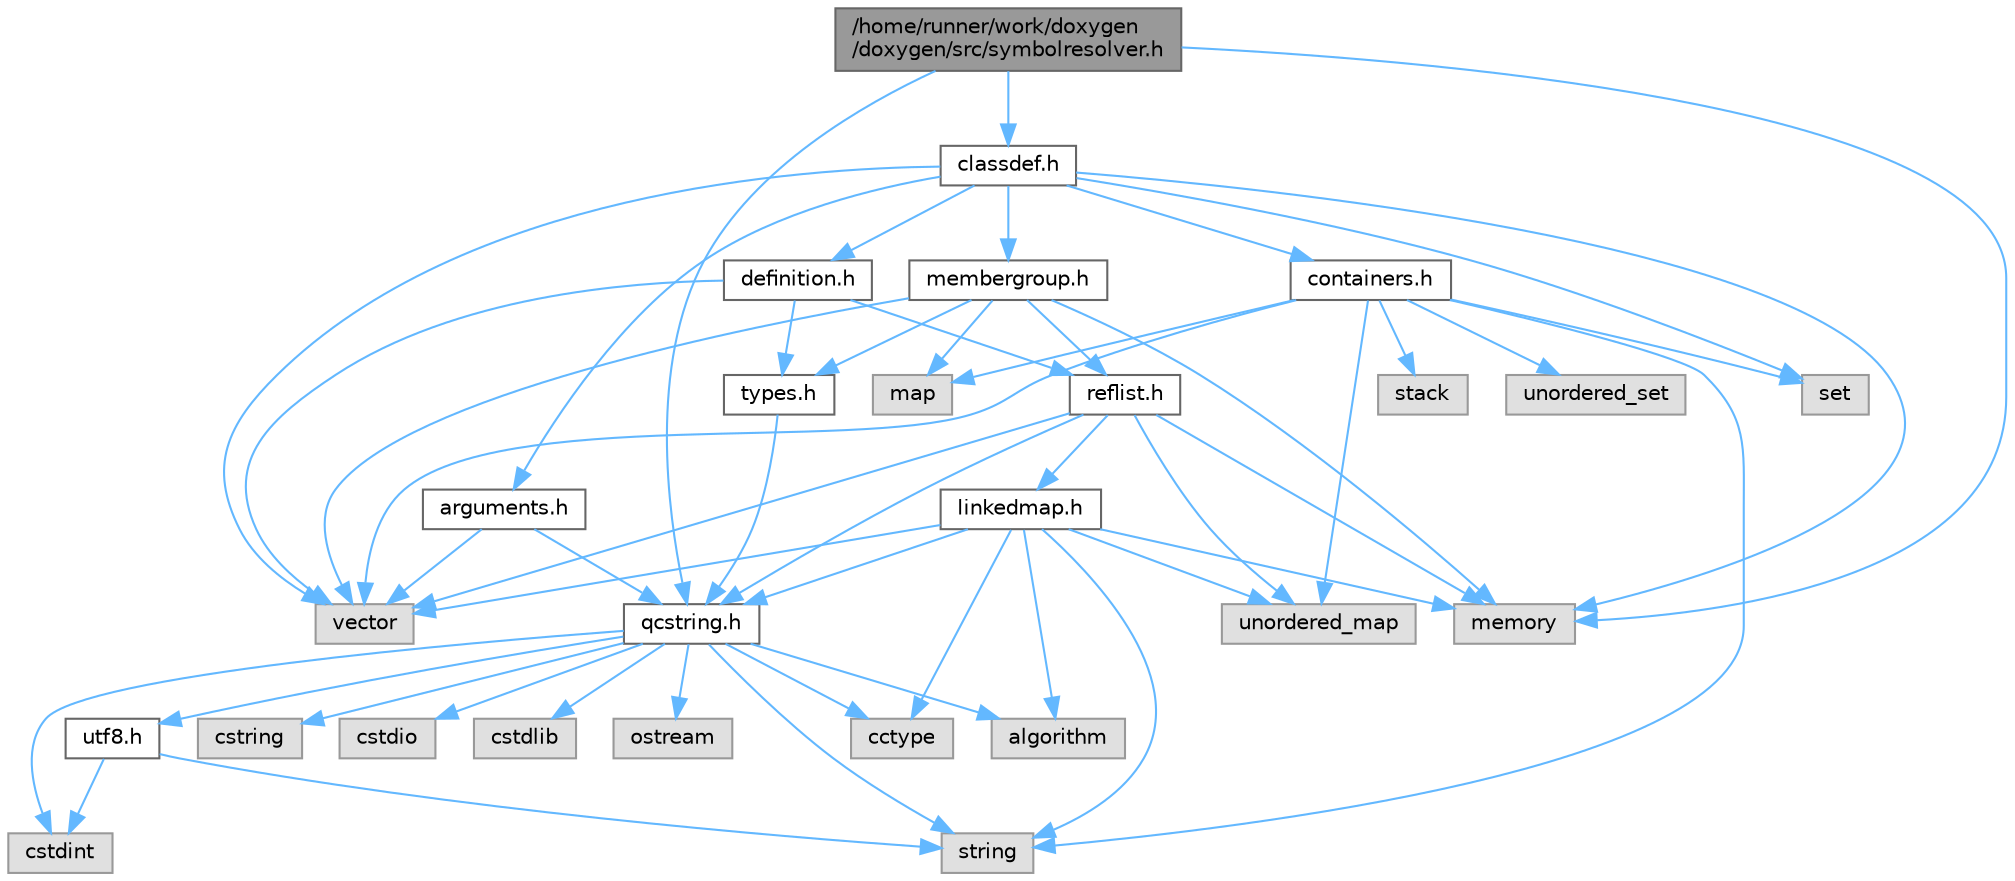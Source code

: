 digraph "/home/runner/work/doxygen/doxygen/src/symbolresolver.h"
{
 // INTERACTIVE_SVG=YES
 // LATEX_PDF_SIZE
  bgcolor="transparent";
  edge [fontname=Helvetica,fontsize=10,labelfontname=Helvetica,labelfontsize=10];
  node [fontname=Helvetica,fontsize=10,shape=box,height=0.2,width=0.4];
  Node1 [id="Node000001",label="/home/runner/work/doxygen\l/doxygen/src/symbolresolver.h",height=0.2,width=0.4,color="gray40", fillcolor="grey60", style="filled", fontcolor="black"];
  Node1 -> Node2 [id="edge1_Node000001_Node000002",color="steelblue1",style="solid"];
  Node2 [id="Node000002",label="memory",height=0.2,width=0.4,color="grey60", fillcolor="#E0E0E0", style="filled"];
  Node1 -> Node3 [id="edge2_Node000001_Node000003",color="steelblue1",style="solid"];
  Node3 [id="Node000003",label="qcstring.h",height=0.2,width=0.4,color="grey40", fillcolor="white", style="filled",URL="$d7/d5c/qcstring_8h.html",tooltip=" "];
  Node3 -> Node4 [id="edge3_Node000003_Node000004",color="steelblue1",style="solid"];
  Node4 [id="Node000004",label="string",height=0.2,width=0.4,color="grey60", fillcolor="#E0E0E0", style="filled"];
  Node3 -> Node5 [id="edge4_Node000003_Node000005",color="steelblue1",style="solid"];
  Node5 [id="Node000005",label="algorithm",height=0.2,width=0.4,color="grey60", fillcolor="#E0E0E0", style="filled"];
  Node3 -> Node6 [id="edge5_Node000003_Node000006",color="steelblue1",style="solid"];
  Node6 [id="Node000006",label="cctype",height=0.2,width=0.4,color="grey60", fillcolor="#E0E0E0", style="filled"];
  Node3 -> Node7 [id="edge6_Node000003_Node000007",color="steelblue1",style="solid"];
  Node7 [id="Node000007",label="cstring",height=0.2,width=0.4,color="grey60", fillcolor="#E0E0E0", style="filled"];
  Node3 -> Node8 [id="edge7_Node000003_Node000008",color="steelblue1",style="solid"];
  Node8 [id="Node000008",label="cstdio",height=0.2,width=0.4,color="grey60", fillcolor="#E0E0E0", style="filled"];
  Node3 -> Node9 [id="edge8_Node000003_Node000009",color="steelblue1",style="solid"];
  Node9 [id="Node000009",label="cstdlib",height=0.2,width=0.4,color="grey60", fillcolor="#E0E0E0", style="filled"];
  Node3 -> Node10 [id="edge9_Node000003_Node000010",color="steelblue1",style="solid"];
  Node10 [id="Node000010",label="cstdint",height=0.2,width=0.4,color="grey60", fillcolor="#E0E0E0", style="filled"];
  Node3 -> Node11 [id="edge10_Node000003_Node000011",color="steelblue1",style="solid"];
  Node11 [id="Node000011",label="ostream",height=0.2,width=0.4,color="grey60", fillcolor="#E0E0E0", style="filled"];
  Node3 -> Node12 [id="edge11_Node000003_Node000012",color="steelblue1",style="solid"];
  Node12 [id="Node000012",label="utf8.h",height=0.2,width=0.4,color="grey40", fillcolor="white", style="filled",URL="$db/d7c/utf8_8h.html",tooltip="Various UTF8 related helper functions."];
  Node12 -> Node10 [id="edge12_Node000012_Node000010",color="steelblue1",style="solid"];
  Node12 -> Node4 [id="edge13_Node000012_Node000004",color="steelblue1",style="solid"];
  Node1 -> Node13 [id="edge14_Node000001_Node000013",color="steelblue1",style="solid"];
  Node13 [id="Node000013",label="classdef.h",height=0.2,width=0.4,color="grey40", fillcolor="white", style="filled",URL="$d1/da6/classdef_8h.html",tooltip=" "];
  Node13 -> Node2 [id="edge15_Node000013_Node000002",color="steelblue1",style="solid"];
  Node13 -> Node14 [id="edge16_Node000013_Node000014",color="steelblue1",style="solid"];
  Node14 [id="Node000014",label="vector",height=0.2,width=0.4,color="grey60", fillcolor="#E0E0E0", style="filled"];
  Node13 -> Node15 [id="edge17_Node000013_Node000015",color="steelblue1",style="solid"];
  Node15 [id="Node000015",label="set",height=0.2,width=0.4,color="grey60", fillcolor="#E0E0E0", style="filled"];
  Node13 -> Node16 [id="edge18_Node000013_Node000016",color="steelblue1",style="solid"];
  Node16 [id="Node000016",label="containers.h",height=0.2,width=0.4,color="grey40", fillcolor="white", style="filled",URL="$d5/d75/containers_8h.html",tooltip=" "];
  Node16 -> Node14 [id="edge19_Node000016_Node000014",color="steelblue1",style="solid"];
  Node16 -> Node4 [id="edge20_Node000016_Node000004",color="steelblue1",style="solid"];
  Node16 -> Node15 [id="edge21_Node000016_Node000015",color="steelblue1",style="solid"];
  Node16 -> Node17 [id="edge22_Node000016_Node000017",color="steelblue1",style="solid"];
  Node17 [id="Node000017",label="map",height=0.2,width=0.4,color="grey60", fillcolor="#E0E0E0", style="filled"];
  Node16 -> Node18 [id="edge23_Node000016_Node000018",color="steelblue1",style="solid"];
  Node18 [id="Node000018",label="unordered_set",height=0.2,width=0.4,color="grey60", fillcolor="#E0E0E0", style="filled"];
  Node16 -> Node19 [id="edge24_Node000016_Node000019",color="steelblue1",style="solid"];
  Node19 [id="Node000019",label="unordered_map",height=0.2,width=0.4,color="grey60", fillcolor="#E0E0E0", style="filled"];
  Node16 -> Node20 [id="edge25_Node000016_Node000020",color="steelblue1",style="solid"];
  Node20 [id="Node000020",label="stack",height=0.2,width=0.4,color="grey60", fillcolor="#E0E0E0", style="filled"];
  Node13 -> Node21 [id="edge26_Node000013_Node000021",color="steelblue1",style="solid"];
  Node21 [id="Node000021",label="definition.h",height=0.2,width=0.4,color="grey40", fillcolor="white", style="filled",URL="$df/da1/definition_8h.html",tooltip=" "];
  Node21 -> Node14 [id="edge27_Node000021_Node000014",color="steelblue1",style="solid"];
  Node21 -> Node22 [id="edge28_Node000021_Node000022",color="steelblue1",style="solid"];
  Node22 [id="Node000022",label="types.h",height=0.2,width=0.4,color="grey40", fillcolor="white", style="filled",URL="$d9/d49/types_8h.html",tooltip="This file contains a number of basic enums and types."];
  Node22 -> Node3 [id="edge29_Node000022_Node000003",color="steelblue1",style="solid"];
  Node21 -> Node23 [id="edge30_Node000021_Node000023",color="steelblue1",style="solid"];
  Node23 [id="Node000023",label="reflist.h",height=0.2,width=0.4,color="grey40", fillcolor="white", style="filled",URL="$d1/d02/reflist_8h.html",tooltip=" "];
  Node23 -> Node14 [id="edge31_Node000023_Node000014",color="steelblue1",style="solid"];
  Node23 -> Node19 [id="edge32_Node000023_Node000019",color="steelblue1",style="solid"];
  Node23 -> Node2 [id="edge33_Node000023_Node000002",color="steelblue1",style="solid"];
  Node23 -> Node3 [id="edge34_Node000023_Node000003",color="steelblue1",style="solid"];
  Node23 -> Node24 [id="edge35_Node000023_Node000024",color="steelblue1",style="solid"];
  Node24 [id="Node000024",label="linkedmap.h",height=0.2,width=0.4,color="grey40", fillcolor="white", style="filled",URL="$da/de1/linkedmap_8h.html",tooltip=" "];
  Node24 -> Node19 [id="edge36_Node000024_Node000019",color="steelblue1",style="solid"];
  Node24 -> Node14 [id="edge37_Node000024_Node000014",color="steelblue1",style="solid"];
  Node24 -> Node2 [id="edge38_Node000024_Node000002",color="steelblue1",style="solid"];
  Node24 -> Node4 [id="edge39_Node000024_Node000004",color="steelblue1",style="solid"];
  Node24 -> Node5 [id="edge40_Node000024_Node000005",color="steelblue1",style="solid"];
  Node24 -> Node6 [id="edge41_Node000024_Node000006",color="steelblue1",style="solid"];
  Node24 -> Node3 [id="edge42_Node000024_Node000003",color="steelblue1",style="solid"];
  Node13 -> Node25 [id="edge43_Node000013_Node000025",color="steelblue1",style="solid"];
  Node25 [id="Node000025",label="arguments.h",height=0.2,width=0.4,color="grey40", fillcolor="white", style="filled",URL="$df/d9b/arguments_8h.html",tooltip=" "];
  Node25 -> Node14 [id="edge44_Node000025_Node000014",color="steelblue1",style="solid"];
  Node25 -> Node3 [id="edge45_Node000025_Node000003",color="steelblue1",style="solid"];
  Node13 -> Node26 [id="edge46_Node000013_Node000026",color="steelblue1",style="solid"];
  Node26 [id="Node000026",label="membergroup.h",height=0.2,width=0.4,color="grey40", fillcolor="white", style="filled",URL="$d9/d11/membergroup_8h.html",tooltip=" "];
  Node26 -> Node14 [id="edge47_Node000026_Node000014",color="steelblue1",style="solid"];
  Node26 -> Node17 [id="edge48_Node000026_Node000017",color="steelblue1",style="solid"];
  Node26 -> Node2 [id="edge49_Node000026_Node000002",color="steelblue1",style="solid"];
  Node26 -> Node22 [id="edge50_Node000026_Node000022",color="steelblue1",style="solid"];
  Node26 -> Node23 [id="edge51_Node000026_Node000023",color="steelblue1",style="solid"];
}
